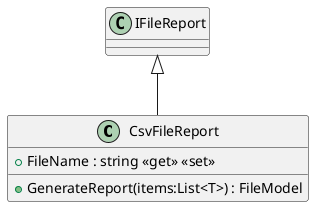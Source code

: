 @startuml
class CsvFileReport {
    + FileName : string <<get>> <<set>>
    + GenerateReport(items:List<T>) : FileModel
}
IFileReport <|-- CsvFileReport
@enduml
